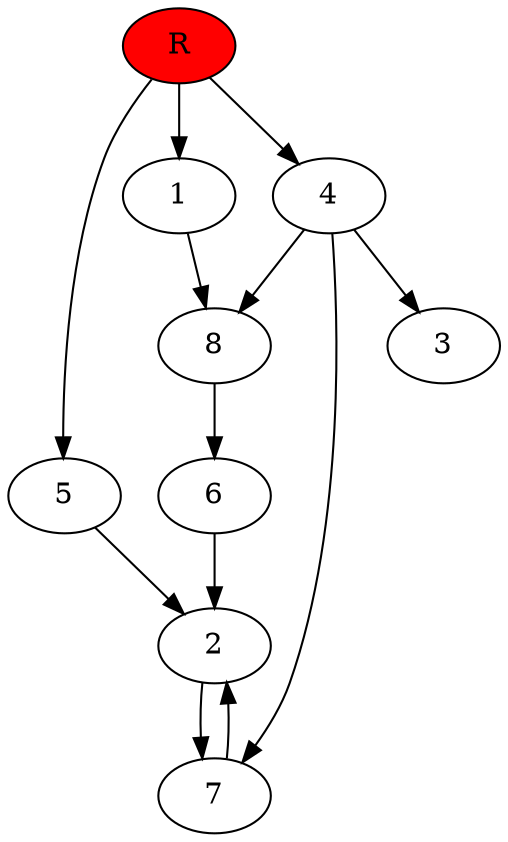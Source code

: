 digraph prb37181 {
	1
	2
	3
	4
	5
	6
	7
	8
	R [fillcolor="#ff0000" style=filled]
	1 -> 8
	2 -> 7
	4 -> 3
	4 -> 7
	4 -> 8
	5 -> 2
	6 -> 2
	7 -> 2
	8 -> 6
	R -> 1
	R -> 4
	R -> 5
}
